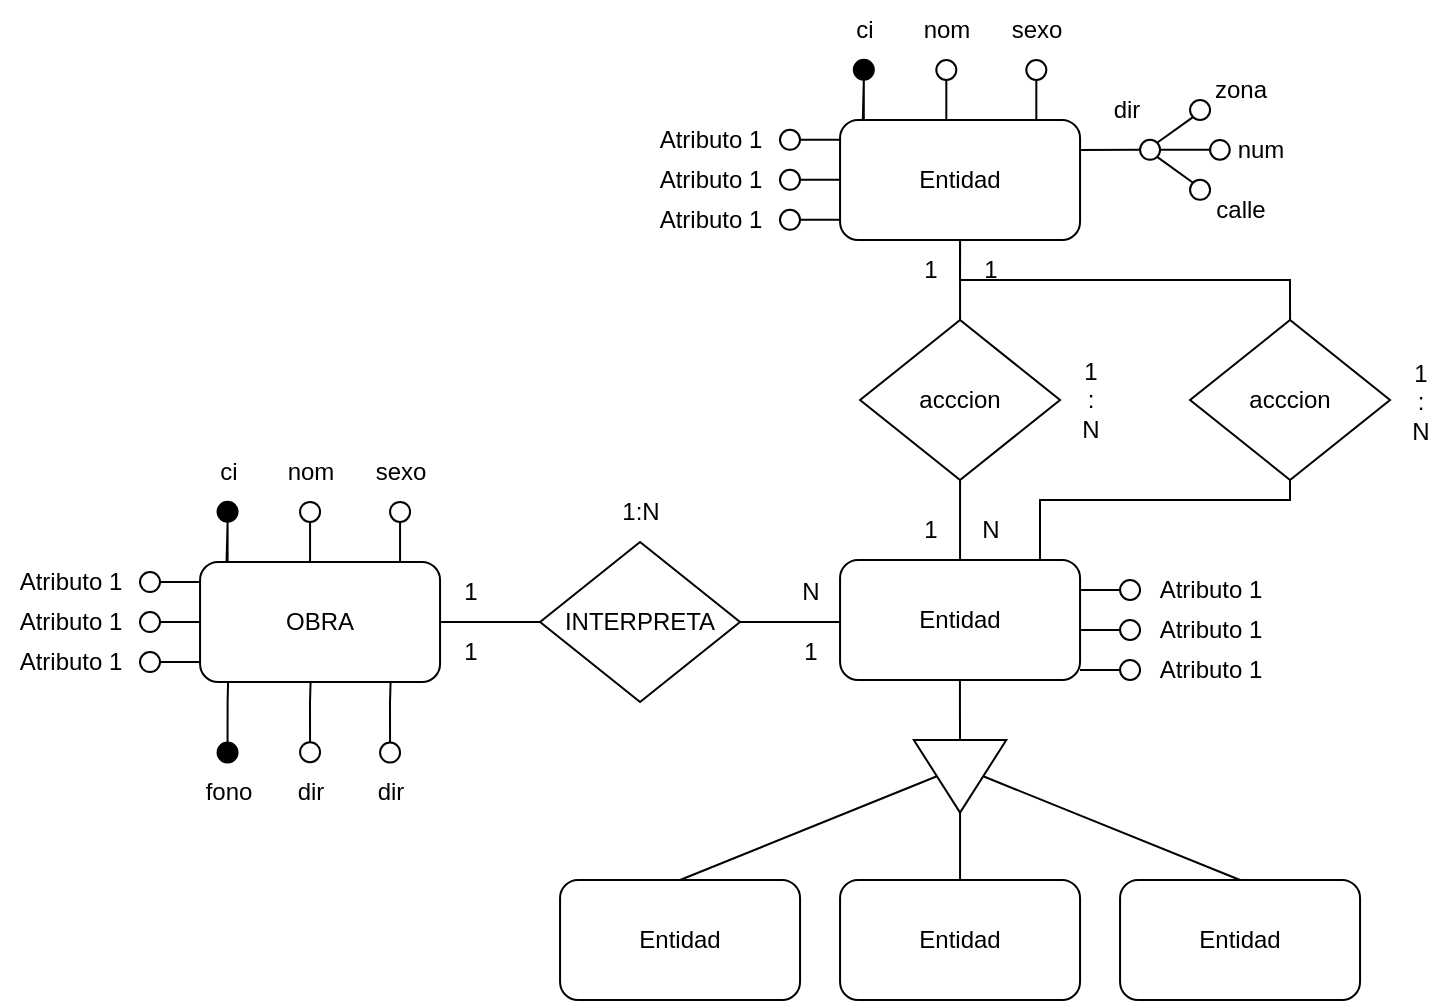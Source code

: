 <mxfile version="21.8.0" type="github">
  <diagram name="Página-1" id="B5NJaonIXELUmMKWr7Mn">
    <mxGraphModel dx="-146" dy="441" grid="1" gridSize="10" guides="1" tooltips="1" connect="1" arrows="1" fold="1" page="1" pageScale="1" pageWidth="827" pageHeight="1169" math="0" shadow="0">
      <root>
        <mxCell id="0" />
        <mxCell id="1" parent="0" />
        <mxCell id="d93nLEjzlvYThUMzYJFW-2" style="edgeStyle=orthogonalEdgeStyle;rounded=0;orthogonalLoop=1;jettySize=auto;html=1;entryX=0.5;entryY=0;entryDx=0;entryDy=0;endArrow=none;endFill=0;" edge="1" parent="1" source="d93nLEjzlvYThUMzYJFW-3" target="d93nLEjzlvYThUMzYJFW-6">
          <mxGeometry relative="1" as="geometry" />
        </mxCell>
        <mxCell id="d93nLEjzlvYThUMzYJFW-3" value="acccion" style="rhombus;whiteSpace=wrap;html=1;" vertex="1" parent="1">
          <mxGeometry x="1310.03" y="200.0" width="100" height="80" as="geometry" />
        </mxCell>
        <mxCell id="d93nLEjzlvYThUMzYJFW-4" style="edgeStyle=orthogonalEdgeStyle;rounded=0;orthogonalLoop=1;jettySize=auto;html=1;entryX=0.5;entryY=0;entryDx=0;entryDy=0;endArrow=none;endFill=0;" edge="1" parent="1" source="d93nLEjzlvYThUMzYJFW-5" target="d93nLEjzlvYThUMzYJFW-3">
          <mxGeometry relative="1" as="geometry" />
        </mxCell>
        <mxCell id="d93nLEjzlvYThUMzYJFW-5" value="Entidad" style="rounded=1;whiteSpace=wrap;html=1;" vertex="1" parent="1">
          <mxGeometry x="1300.03" y="100.0" width="120" height="60" as="geometry" />
        </mxCell>
        <mxCell id="d93nLEjzlvYThUMzYJFW-6" value="Entidad" style="rounded=1;whiteSpace=wrap;html=1;" vertex="1" parent="1">
          <mxGeometry x="1300.03" y="320.0" width="120" height="60" as="geometry" />
        </mxCell>
        <mxCell id="d93nLEjzlvYThUMzYJFW-7" value="&lt;div&gt;1&lt;/div&gt;&lt;div&gt;:&lt;/div&gt;&lt;div&gt;N&lt;/div&gt;" style="text;html=1;align=center;verticalAlign=middle;resizable=0;points=[];autosize=1;strokeColor=none;fillColor=none;" vertex="1" parent="1">
          <mxGeometry x="1410.03" y="210.0" width="30" height="60" as="geometry" />
        </mxCell>
        <mxCell id="d93nLEjzlvYThUMzYJFW-8" value="1" style="text;html=1;align=center;verticalAlign=middle;resizable=0;points=[];autosize=1;strokeColor=none;fillColor=none;" vertex="1" parent="1">
          <mxGeometry x="1360.03" y="160.0" width="30" height="30" as="geometry" />
        </mxCell>
        <mxCell id="d93nLEjzlvYThUMzYJFW-9" value="1" style="text;html=1;align=center;verticalAlign=middle;resizable=0;points=[];autosize=1;strokeColor=none;fillColor=none;" vertex="1" parent="1">
          <mxGeometry x="1330.03" y="160.0" width="30" height="30" as="geometry" />
        </mxCell>
        <mxCell id="d93nLEjzlvYThUMzYJFW-10" value="N" style="text;html=1;align=center;verticalAlign=middle;resizable=0;points=[];autosize=1;strokeColor=none;fillColor=none;" vertex="1" parent="1">
          <mxGeometry x="1360.03" y="290.0" width="30" height="30" as="geometry" />
        </mxCell>
        <mxCell id="d93nLEjzlvYThUMzYJFW-11" value="1" style="text;html=1;align=center;verticalAlign=middle;resizable=0;points=[];autosize=1;strokeColor=none;fillColor=none;" vertex="1" parent="1">
          <mxGeometry x="1330.03" y="290.0" width="30" height="30" as="geometry" />
        </mxCell>
        <mxCell id="d93nLEjzlvYThUMzYJFW-12" style="edgeStyle=orthogonalEdgeStyle;rounded=0;orthogonalLoop=1;jettySize=auto;html=1;entryX=0.1;entryY=-0.032;entryDx=0;entryDy=0;entryPerimeter=0;endArrow=none;endFill=0;" edge="1" parent="1" source="d93nLEjzlvYThUMzYJFW-13">
          <mxGeometry relative="1" as="geometry">
            <mxPoint x="1311.41" y="100.0" as="targetPoint" />
          </mxGeometry>
        </mxCell>
        <mxCell id="d93nLEjzlvYThUMzYJFW-13" value="" style="ellipse;whiteSpace=wrap;html=1;aspect=fixed;fillColor=#000;" vertex="1" parent="1">
          <mxGeometry x="1306.91" y="69.92" width="10" height="10" as="geometry" />
        </mxCell>
        <mxCell id="d93nLEjzlvYThUMzYJFW-14" value="ci" style="text;html=1;align=center;verticalAlign=middle;resizable=0;points=[];autosize=1;strokeColor=none;fillColor=none;" vertex="1" parent="1">
          <mxGeometry x="1296.91" y="40.0" width="30" height="30" as="geometry" />
        </mxCell>
        <mxCell id="d93nLEjzlvYThUMzYJFW-15" style="edgeStyle=orthogonalEdgeStyle;rounded=0;orthogonalLoop=1;jettySize=auto;html=1;exitX=0.5;exitY=1;exitDx=0;exitDy=0;entryX=0.5;entryY=0;entryDx=0;entryDy=0;endArrow=none;endFill=0;" edge="1" parent="1" source="d93nLEjzlvYThUMzYJFW-16">
          <mxGeometry relative="1" as="geometry">
            <mxPoint x="1353.16" y="100.0" as="targetPoint" />
          </mxGeometry>
        </mxCell>
        <mxCell id="d93nLEjzlvYThUMzYJFW-16" value="" style="ellipse;whiteSpace=wrap;html=1;aspect=fixed;" vertex="1" parent="1">
          <mxGeometry x="1348.16" y="70.0" width="10" height="10" as="geometry" />
        </mxCell>
        <mxCell id="d93nLEjzlvYThUMzYJFW-17" value="nom" style="text;html=1;align=center;verticalAlign=middle;resizable=0;points=[];autosize=1;strokeColor=none;fillColor=none;" vertex="1" parent="1">
          <mxGeometry x="1328.16" y="40.0" width="50" height="30" as="geometry" />
        </mxCell>
        <mxCell id="d93nLEjzlvYThUMzYJFW-18" style="edgeStyle=orthogonalEdgeStyle;rounded=0;orthogonalLoop=1;jettySize=auto;html=1;exitX=0.5;exitY=1;exitDx=0;exitDy=0;entryX=0.874;entryY=0;entryDx=0;entryDy=0;entryPerimeter=0;endArrow=none;endFill=0;" edge="1" parent="1" source="d93nLEjzlvYThUMzYJFW-19">
          <mxGeometry relative="1" as="geometry">
            <mxPoint x="1398.16" y="100.0" as="targetPoint" />
          </mxGeometry>
        </mxCell>
        <mxCell id="d93nLEjzlvYThUMzYJFW-19" value="" style="ellipse;whiteSpace=wrap;html=1;aspect=fixed;" vertex="1" parent="1">
          <mxGeometry x="1393.16" y="70.0" width="10" height="10" as="geometry" />
        </mxCell>
        <mxCell id="d93nLEjzlvYThUMzYJFW-20" value="sexo" style="text;html=1;align=center;verticalAlign=middle;resizable=0;points=[];autosize=1;strokeColor=none;fillColor=none;" vertex="1" parent="1">
          <mxGeometry x="1373.16" y="40.0" width="50" height="30" as="geometry" />
        </mxCell>
        <mxCell id="d93nLEjzlvYThUMzYJFW-21" style="rounded=0;orthogonalLoop=1;jettySize=auto;html=1;entryX=1;entryY=0.25;entryDx=0;entryDy=0;endArrow=none;endFill=0;" edge="1" parent="1" source="d93nLEjzlvYThUMzYJFW-24" target="d93nLEjzlvYThUMzYJFW-5">
          <mxGeometry relative="1" as="geometry" />
        </mxCell>
        <mxCell id="d93nLEjzlvYThUMzYJFW-22" style="rounded=0;orthogonalLoop=1;jettySize=auto;html=1;exitX=1;exitY=0;exitDx=0;exitDy=0;entryX=0;entryY=1;entryDx=0;entryDy=0;endArrow=none;endFill=0;" edge="1" parent="1" source="d93nLEjzlvYThUMzYJFW-24" target="d93nLEjzlvYThUMzYJFW-28">
          <mxGeometry relative="1" as="geometry" />
        </mxCell>
        <mxCell id="d93nLEjzlvYThUMzYJFW-23" style="rounded=0;orthogonalLoop=1;jettySize=auto;html=1;exitX=1;exitY=1;exitDx=0;exitDy=0;entryX=0;entryY=0;entryDx=0;entryDy=0;endArrow=none;endFill=0;" edge="1" parent="1" source="d93nLEjzlvYThUMzYJFW-24" target="d93nLEjzlvYThUMzYJFW-29">
          <mxGeometry relative="1" as="geometry" />
        </mxCell>
        <mxCell id="d93nLEjzlvYThUMzYJFW-24" value="" style="ellipse;whiteSpace=wrap;html=1;aspect=fixed;" vertex="1" parent="1">
          <mxGeometry x="1450.03" y="109.92" width="10" height="10" as="geometry" />
        </mxCell>
        <mxCell id="d93nLEjzlvYThUMzYJFW-25" value="dir" style="text;html=1;align=center;verticalAlign=middle;resizable=0;points=[];autosize=1;strokeColor=none;fillColor=none;" vertex="1" parent="1">
          <mxGeometry x="1423.16" y="80.0" width="40" height="30" as="geometry" />
        </mxCell>
        <mxCell id="d93nLEjzlvYThUMzYJFW-26" style="rounded=0;orthogonalLoop=1;jettySize=auto;html=1;exitX=0;exitY=0.5;exitDx=0;exitDy=0;entryX=1;entryY=0.5;entryDx=0;entryDy=0;endArrow=none;endFill=0;" edge="1" parent="1" source="d93nLEjzlvYThUMzYJFW-27" target="d93nLEjzlvYThUMzYJFW-24">
          <mxGeometry relative="1" as="geometry" />
        </mxCell>
        <mxCell id="d93nLEjzlvYThUMzYJFW-27" value="" style="ellipse;whiteSpace=wrap;html=1;aspect=fixed;" vertex="1" parent="1">
          <mxGeometry x="1485.03" y="110.0" width="9.84" height="9.84" as="geometry" />
        </mxCell>
        <mxCell id="d93nLEjzlvYThUMzYJFW-28" value="" style="ellipse;whiteSpace=wrap;html=1;aspect=fixed;" vertex="1" parent="1">
          <mxGeometry x="1475.03" y="90.0" width="10" height="10" as="geometry" />
        </mxCell>
        <mxCell id="d93nLEjzlvYThUMzYJFW-29" value="" style="ellipse;whiteSpace=wrap;html=1;aspect=fixed;" vertex="1" parent="1">
          <mxGeometry x="1475.03" y="129.92" width="10" height="10" as="geometry" />
        </mxCell>
        <mxCell id="d93nLEjzlvYThUMzYJFW-30" value="num" style="text;html=1;align=center;verticalAlign=middle;resizable=0;points=[];autosize=1;strokeColor=none;fillColor=none;" vertex="1" parent="1">
          <mxGeometry x="1485.03" y="99.92" width="50" height="30" as="geometry" />
        </mxCell>
        <mxCell id="d93nLEjzlvYThUMzYJFW-31" value="zona" style="text;html=1;align=center;verticalAlign=middle;resizable=0;points=[];autosize=1;strokeColor=none;fillColor=none;" vertex="1" parent="1">
          <mxGeometry x="1475.03" y="70.0" width="50" height="30" as="geometry" />
        </mxCell>
        <mxCell id="d93nLEjzlvYThUMzYJFW-32" value="calle" style="text;html=1;align=center;verticalAlign=middle;resizable=0;points=[];autosize=1;strokeColor=none;fillColor=none;" vertex="1" parent="1">
          <mxGeometry x="1475.03" y="130.0" width="50" height="30" as="geometry" />
        </mxCell>
        <mxCell id="d93nLEjzlvYThUMzYJFW-48" value="" style="ellipse;whiteSpace=wrap;html=1;aspect=fixed;" vertex="1" parent="1">
          <mxGeometry x="1270" y="104.92" width="10" height="10" as="geometry" />
        </mxCell>
        <mxCell id="d93nLEjzlvYThUMzYJFW-49" style="edgeStyle=orthogonalEdgeStyle;rounded=0;orthogonalLoop=1;jettySize=auto;html=1;entryX=-0.008;entryY=0.419;entryDx=0;entryDy=0;entryPerimeter=0;endArrow=none;endFill=0;" edge="1" parent="1" source="d93nLEjzlvYThUMzYJFW-50">
          <mxGeometry relative="1" as="geometry">
            <mxPoint x="1299" y="129.92" as="targetPoint" />
          </mxGeometry>
        </mxCell>
        <mxCell id="d93nLEjzlvYThUMzYJFW-50" value="" style="ellipse;whiteSpace=wrap;html=1;aspect=fixed;" vertex="1" parent="1">
          <mxGeometry x="1270" y="124.92" width="10" height="10" as="geometry" />
        </mxCell>
        <mxCell id="d93nLEjzlvYThUMzYJFW-51" style="edgeStyle=orthogonalEdgeStyle;rounded=0;orthogonalLoop=1;jettySize=auto;html=1;entryX=0;entryY=0.75;entryDx=0;entryDy=0;endArrow=none;endFill=0;" edge="1" parent="1" source="d93nLEjzlvYThUMzYJFW-52">
          <mxGeometry relative="1" as="geometry">
            <mxPoint x="1300" y="149.92" as="targetPoint" />
          </mxGeometry>
        </mxCell>
        <mxCell id="d93nLEjzlvYThUMzYJFW-52" value="" style="ellipse;whiteSpace=wrap;html=1;aspect=fixed;" vertex="1" parent="1">
          <mxGeometry x="1270" y="144.92" width="10" height="10" as="geometry" />
        </mxCell>
        <mxCell id="d93nLEjzlvYThUMzYJFW-53" value="Atributo 1" style="text;html=1;align=center;verticalAlign=middle;resizable=0;points=[];autosize=1;strokeColor=none;fillColor=none;" vertex="1" parent="1">
          <mxGeometry x="1200" y="94.92" width="70" height="30" as="geometry" />
        </mxCell>
        <mxCell id="d93nLEjzlvYThUMzYJFW-54" value="Atributo 1" style="text;html=1;align=center;verticalAlign=middle;resizable=0;points=[];autosize=1;strokeColor=none;fillColor=none;" vertex="1" parent="1">
          <mxGeometry x="1200" y="114.92" width="70" height="30" as="geometry" />
        </mxCell>
        <mxCell id="d93nLEjzlvYThUMzYJFW-55" value="Atributo 1" style="text;html=1;align=center;verticalAlign=middle;resizable=0;points=[];autosize=1;strokeColor=none;fillColor=none;" vertex="1" parent="1">
          <mxGeometry x="1200" y="134.92" width="70" height="30" as="geometry" />
        </mxCell>
        <mxCell id="d93nLEjzlvYThUMzYJFW-56" style="edgeStyle=orthogonalEdgeStyle;rounded=0;orthogonalLoop=1;jettySize=auto;html=1;exitX=0;exitY=0.5;exitDx=0;exitDy=0;entryX=1;entryY=0.085;entryDx=0;entryDy=0;entryPerimeter=0;endArrow=none;endFill=0;" edge="1" parent="1">
          <mxGeometry relative="1" as="geometry">
            <mxPoint x="1300" y="109.92" as="sourcePoint" />
            <mxPoint x="1280" y="109.92" as="targetPoint" />
          </mxGeometry>
        </mxCell>
        <mxCell id="d93nLEjzlvYThUMzYJFW-66" style="edgeStyle=orthogonalEdgeStyle;rounded=0;orthogonalLoop=1;jettySize=auto;html=1;exitX=0;exitY=0.5;exitDx=0;exitDy=0;entryX=1;entryY=0.085;entryDx=0;entryDy=0;entryPerimeter=0;endArrow=none;endFill=0;" edge="1" parent="1" source="d93nLEjzlvYThUMzYJFW-67">
          <mxGeometry relative="1" as="geometry">
            <mxPoint x="1420.03" y="335.0" as="targetPoint" />
          </mxGeometry>
        </mxCell>
        <mxCell id="d93nLEjzlvYThUMzYJFW-67" value="" style="ellipse;whiteSpace=wrap;html=1;aspect=fixed;" vertex="1" parent="1">
          <mxGeometry x="1440.03" y="330.0" width="10" height="10" as="geometry" />
        </mxCell>
        <mxCell id="d93nLEjzlvYThUMzYJFW-68" value="Atributo 1" style="text;html=1;align=center;verticalAlign=middle;resizable=0;points=[];autosize=1;strokeColor=none;fillColor=none;" vertex="1" parent="1">
          <mxGeometry x="1450.03" y="320.0" width="70" height="30" as="geometry" />
        </mxCell>
        <mxCell id="d93nLEjzlvYThUMzYJFW-69" style="edgeStyle=orthogonalEdgeStyle;rounded=0;orthogonalLoop=1;jettySize=auto;html=1;entryX=1.003;entryY=0.421;entryDx=0;entryDy=0;entryPerimeter=0;endArrow=none;endFill=0;" edge="1" parent="1" source="d93nLEjzlvYThUMzYJFW-70">
          <mxGeometry relative="1" as="geometry">
            <mxPoint x="1420.03" y="355" as="targetPoint" />
          </mxGeometry>
        </mxCell>
        <mxCell id="d93nLEjzlvYThUMzYJFW-70" value="" style="ellipse;whiteSpace=wrap;html=1;aspect=fixed;" vertex="1" parent="1">
          <mxGeometry x="1440.03" y="350.0" width="10" height="10" as="geometry" />
        </mxCell>
        <mxCell id="d93nLEjzlvYThUMzYJFW-71" style="edgeStyle=orthogonalEdgeStyle;rounded=0;orthogonalLoop=1;jettySize=auto;html=1;entryX=1;entryY=0.75;entryDx=0;entryDy=0;endArrow=none;endFill=0;" edge="1" parent="1" source="d93nLEjzlvYThUMzYJFW-72">
          <mxGeometry relative="1" as="geometry">
            <mxPoint x="1420.03" y="375" as="targetPoint" />
          </mxGeometry>
        </mxCell>
        <mxCell id="d93nLEjzlvYThUMzYJFW-72" value="" style="ellipse;whiteSpace=wrap;html=1;aspect=fixed;" vertex="1" parent="1">
          <mxGeometry x="1440.03" y="370" width="10" height="10" as="geometry" />
        </mxCell>
        <mxCell id="d93nLEjzlvYThUMzYJFW-73" value="Atributo 1" style="text;html=1;align=center;verticalAlign=middle;resizable=0;points=[];autosize=1;strokeColor=none;fillColor=none;" vertex="1" parent="1">
          <mxGeometry x="1450.03" y="340.0" width="70" height="30" as="geometry" />
        </mxCell>
        <mxCell id="d93nLEjzlvYThUMzYJFW-74" value="Atributo 1" style="text;html=1;align=center;verticalAlign=middle;resizable=0;points=[];autosize=1;strokeColor=none;fillColor=none;" vertex="1" parent="1">
          <mxGeometry x="1450.03" y="360" width="70" height="30" as="geometry" />
        </mxCell>
        <mxCell id="d93nLEjzlvYThUMzYJFW-75" style="rounded=0;orthogonalLoop=1;jettySize=auto;html=1;exitX=0.5;exitY=1;exitDx=0;exitDy=0;endArrow=none;endFill=0;" edge="1" parent="1" target="d93nLEjzlvYThUMzYJFW-79">
          <mxGeometry relative="1" as="geometry">
            <mxPoint x="1359.96" y="380" as="sourcePoint" />
          </mxGeometry>
        </mxCell>
        <mxCell id="d93nLEjzlvYThUMzYJFW-76" style="rounded=0;orthogonalLoop=1;jettySize=auto;html=1;entryX=0.5;entryY=0;entryDx=0;entryDy=0;exitX=0.5;exitY=0;exitDx=0;exitDy=0;endArrow=none;endFill=0;" edge="1" parent="1" source="d93nLEjzlvYThUMzYJFW-79" target="d93nLEjzlvYThUMzYJFW-81">
          <mxGeometry relative="1" as="geometry" />
        </mxCell>
        <mxCell id="d93nLEjzlvYThUMzYJFW-77" style="rounded=0;orthogonalLoop=1;jettySize=auto;html=1;exitX=0.5;exitY=1;exitDx=0;exitDy=0;entryX=0.5;entryY=0;entryDx=0;entryDy=0;endArrow=none;endFill=0;" edge="1" parent="1" source="d93nLEjzlvYThUMzYJFW-79" target="d93nLEjzlvYThUMzYJFW-80">
          <mxGeometry relative="1" as="geometry" />
        </mxCell>
        <mxCell id="d93nLEjzlvYThUMzYJFW-78" style="edgeStyle=orthogonalEdgeStyle;rounded=0;orthogonalLoop=1;jettySize=auto;html=1;exitX=1;exitY=0.5;exitDx=0;exitDy=0;entryX=0.5;entryY=0;entryDx=0;entryDy=0;endArrow=none;endFill=0;" edge="1" parent="1" source="d93nLEjzlvYThUMzYJFW-79" target="d93nLEjzlvYThUMzYJFW-82">
          <mxGeometry relative="1" as="geometry" />
        </mxCell>
        <mxCell id="d93nLEjzlvYThUMzYJFW-79" value="" style="triangle;whiteSpace=wrap;html=1;rotation=90;" vertex="1" parent="1">
          <mxGeometry x="1341.91" y="405.01" width="36.25" height="46.25" as="geometry" />
        </mxCell>
        <mxCell id="d93nLEjzlvYThUMzYJFW-80" value="Entidad" style="rounded=1;whiteSpace=wrap;html=1;" vertex="1" parent="1">
          <mxGeometry x="1160.03" y="480" width="120" height="60" as="geometry" />
        </mxCell>
        <mxCell id="d93nLEjzlvYThUMzYJFW-81" value="Entidad" style="rounded=1;whiteSpace=wrap;html=1;" vertex="1" parent="1">
          <mxGeometry x="1440.03" y="480" width="120" height="60" as="geometry" />
        </mxCell>
        <mxCell id="d93nLEjzlvYThUMzYJFW-82" value="Entidad" style="rounded=1;whiteSpace=wrap;html=1;" vertex="1" parent="1">
          <mxGeometry x="1300.03" y="480" width="120" height="60" as="geometry" />
        </mxCell>
        <mxCell id="d93nLEjzlvYThUMzYJFW-83" value="INTERPRETA" style="rhombus;whiteSpace=wrap;html=1;" vertex="1" parent="1">
          <mxGeometry x="1150.03" y="311.02" width="100" height="80" as="geometry" />
        </mxCell>
        <mxCell id="d93nLEjzlvYThUMzYJFW-84" style="edgeStyle=none;rounded=0;orthogonalLoop=1;jettySize=auto;html=1;exitX=1;exitY=0.5;exitDx=0;exitDy=0;entryX=0;entryY=0.5;entryDx=0;entryDy=0;endArrow=none;endFill=0;" edge="1" parent="1" source="d93nLEjzlvYThUMzYJFW-85" target="d93nLEjzlvYThUMzYJFW-83">
          <mxGeometry relative="1" as="geometry" />
        </mxCell>
        <mxCell id="d93nLEjzlvYThUMzYJFW-85" value="OBRA" style="rounded=1;whiteSpace=wrap;html=1;" vertex="1" parent="1">
          <mxGeometry x="980.03" y="321.02" width="120" height="60" as="geometry" />
        </mxCell>
        <mxCell id="d93nLEjzlvYThUMzYJFW-86" style="edgeStyle=none;rounded=0;orthogonalLoop=1;jettySize=auto;html=1;exitX=0;exitY=0.5;exitDx=0;exitDy=0;entryX=1;entryY=0.5;entryDx=0;entryDy=0;endArrow=none;endFill=0;" edge="1" parent="1" target="d93nLEjzlvYThUMzYJFW-83">
          <mxGeometry relative="1" as="geometry">
            <mxPoint x="1299.83" y="350.94" as="sourcePoint" />
          </mxGeometry>
        </mxCell>
        <mxCell id="d93nLEjzlvYThUMzYJFW-87" value="1:N" style="text;html=1;align=center;verticalAlign=middle;resizable=0;points=[];autosize=1;strokeColor=none;fillColor=none;" vertex="1" parent="1">
          <mxGeometry x="1180.03" y="281.02" width="40" height="30" as="geometry" />
        </mxCell>
        <mxCell id="d93nLEjzlvYThUMzYJFW-88" value="1" style="text;html=1;align=center;verticalAlign=middle;resizable=0;points=[];autosize=1;strokeColor=none;fillColor=none;" vertex="1" parent="1">
          <mxGeometry x="1100.03" y="321.02" width="30" height="30" as="geometry" />
        </mxCell>
        <mxCell id="d93nLEjzlvYThUMzYJFW-89" value="1" style="text;html=1;align=center;verticalAlign=middle;resizable=0;points=[];autosize=1;strokeColor=none;fillColor=none;" vertex="1" parent="1">
          <mxGeometry x="1100.03" y="351.02" width="30" height="30" as="geometry" />
        </mxCell>
        <mxCell id="d93nLEjzlvYThUMzYJFW-90" value="N" style="text;html=1;align=center;verticalAlign=middle;resizable=0;points=[];autosize=1;strokeColor=none;fillColor=none;" vertex="1" parent="1">
          <mxGeometry x="1270.03" y="321.02" width="30" height="30" as="geometry" />
        </mxCell>
        <mxCell id="d93nLEjzlvYThUMzYJFW-91" value="1" style="text;html=1;align=center;verticalAlign=middle;resizable=0;points=[];autosize=1;strokeColor=none;fillColor=none;" vertex="1" parent="1">
          <mxGeometry x="1270.03" y="351.02" width="30" height="30" as="geometry" />
        </mxCell>
        <mxCell id="d93nLEjzlvYThUMzYJFW-92" style="edgeStyle=orthogonalEdgeStyle;rounded=0;orthogonalLoop=1;jettySize=auto;html=1;entryX=0.1;entryY=-0.032;entryDx=0;entryDy=0;entryPerimeter=0;endArrow=none;endFill=0;" edge="1" parent="1" source="d93nLEjzlvYThUMzYJFW-93">
          <mxGeometry relative="1" as="geometry">
            <mxPoint x="993.28" y="320.94" as="targetPoint" />
          </mxGeometry>
        </mxCell>
        <mxCell id="d93nLEjzlvYThUMzYJFW-93" value="" style="ellipse;whiteSpace=wrap;html=1;aspect=fixed;fillColor=#000;" vertex="1" parent="1">
          <mxGeometry x="988.78" y="290.86" width="10" height="10" as="geometry" />
        </mxCell>
        <mxCell id="d93nLEjzlvYThUMzYJFW-94" value="ci" style="text;html=1;align=center;verticalAlign=middle;resizable=0;points=[];autosize=1;strokeColor=none;fillColor=none;" vertex="1" parent="1">
          <mxGeometry x="978.78" y="260.94" width="30" height="30" as="geometry" />
        </mxCell>
        <mxCell id="d93nLEjzlvYThUMzYJFW-95" style="edgeStyle=orthogonalEdgeStyle;rounded=0;orthogonalLoop=1;jettySize=auto;html=1;exitX=0.5;exitY=1;exitDx=0;exitDy=0;entryX=0.5;entryY=0;entryDx=0;entryDy=0;endArrow=none;endFill=0;" edge="1" parent="1" source="d93nLEjzlvYThUMzYJFW-96">
          <mxGeometry relative="1" as="geometry">
            <mxPoint x="1035.03" y="320.94" as="targetPoint" />
          </mxGeometry>
        </mxCell>
        <mxCell id="d93nLEjzlvYThUMzYJFW-96" value="" style="ellipse;whiteSpace=wrap;html=1;aspect=fixed;" vertex="1" parent="1">
          <mxGeometry x="1030.03" y="290.94" width="10" height="10" as="geometry" />
        </mxCell>
        <mxCell id="d93nLEjzlvYThUMzYJFW-97" value="nom" style="text;html=1;align=center;verticalAlign=middle;resizable=0;points=[];autosize=1;strokeColor=none;fillColor=none;" vertex="1" parent="1">
          <mxGeometry x="1010.03" y="260.94" width="50" height="30" as="geometry" />
        </mxCell>
        <mxCell id="d93nLEjzlvYThUMzYJFW-98" style="edgeStyle=orthogonalEdgeStyle;rounded=0;orthogonalLoop=1;jettySize=auto;html=1;exitX=0.5;exitY=1;exitDx=0;exitDy=0;entryX=0.874;entryY=0;entryDx=0;entryDy=0;entryPerimeter=0;endArrow=none;endFill=0;" edge="1" parent="1" source="d93nLEjzlvYThUMzYJFW-99">
          <mxGeometry relative="1" as="geometry">
            <mxPoint x="1080.03" y="320.94" as="targetPoint" />
          </mxGeometry>
        </mxCell>
        <mxCell id="d93nLEjzlvYThUMzYJFW-99" value="" style="ellipse;whiteSpace=wrap;html=1;aspect=fixed;" vertex="1" parent="1">
          <mxGeometry x="1075.03" y="290.94" width="10" height="10" as="geometry" />
        </mxCell>
        <mxCell id="d93nLEjzlvYThUMzYJFW-100" value="sexo" style="text;html=1;align=center;verticalAlign=middle;resizable=0;points=[];autosize=1;strokeColor=none;fillColor=none;" vertex="1" parent="1">
          <mxGeometry x="1055.03" y="260.94" width="50" height="30" as="geometry" />
        </mxCell>
        <mxCell id="d93nLEjzlvYThUMzYJFW-101" style="edgeStyle=orthogonalEdgeStyle;rounded=0;orthogonalLoop=1;jettySize=auto;html=1;entryX=0.083;entryY=1;entryDx=0;entryDy=0;entryPerimeter=0;endArrow=none;endFill=0;" edge="1" parent="1" source="d93nLEjzlvYThUMzYJFW-102">
          <mxGeometry relative="1" as="geometry">
            <mxPoint x="994.03" y="381.26" as="targetPoint" />
          </mxGeometry>
        </mxCell>
        <mxCell id="d93nLEjzlvYThUMzYJFW-102" value="" style="ellipse;whiteSpace=wrap;html=1;aspect=fixed;fillColor=#000;" vertex="1" parent="1">
          <mxGeometry x="988.78" y="411.26" width="10" height="10" as="geometry" />
        </mxCell>
        <mxCell id="d93nLEjzlvYThUMzYJFW-103" value="fono" style="text;html=1;align=center;verticalAlign=middle;resizable=0;points=[];autosize=1;strokeColor=none;fillColor=none;" vertex="1" parent="1">
          <mxGeometry x="968.78" y="421.26" width="50" height="30" as="geometry" />
        </mxCell>
        <mxCell id="d93nLEjzlvYThUMzYJFW-104" value="" style="ellipse;whiteSpace=wrap;html=1;aspect=fixed;" vertex="1" parent="1">
          <mxGeometry x="950.0" y="326.02" width="10" height="10" as="geometry" />
        </mxCell>
        <mxCell id="d93nLEjzlvYThUMzYJFW-105" style="edgeStyle=orthogonalEdgeStyle;rounded=0;orthogonalLoop=1;jettySize=auto;html=1;entryX=-0.008;entryY=0.419;entryDx=0;entryDy=0;entryPerimeter=0;endArrow=none;endFill=0;" edge="1" parent="1" source="d93nLEjzlvYThUMzYJFW-106">
          <mxGeometry relative="1" as="geometry">
            <mxPoint x="979.0" y="351.02" as="targetPoint" />
          </mxGeometry>
        </mxCell>
        <mxCell id="d93nLEjzlvYThUMzYJFW-106" value="" style="ellipse;whiteSpace=wrap;html=1;aspect=fixed;" vertex="1" parent="1">
          <mxGeometry x="950.0" y="346.02" width="10" height="10" as="geometry" />
        </mxCell>
        <mxCell id="d93nLEjzlvYThUMzYJFW-107" style="edgeStyle=orthogonalEdgeStyle;rounded=0;orthogonalLoop=1;jettySize=auto;html=1;entryX=0;entryY=0.75;entryDx=0;entryDy=0;endArrow=none;endFill=0;" edge="1" parent="1" source="d93nLEjzlvYThUMzYJFW-108">
          <mxGeometry relative="1" as="geometry">
            <mxPoint x="980.0" y="371.02" as="targetPoint" />
          </mxGeometry>
        </mxCell>
        <mxCell id="d93nLEjzlvYThUMzYJFW-108" value="" style="ellipse;whiteSpace=wrap;html=1;aspect=fixed;" vertex="1" parent="1">
          <mxGeometry x="950.0" y="366.02" width="10" height="10" as="geometry" />
        </mxCell>
        <mxCell id="d93nLEjzlvYThUMzYJFW-109" value="Atributo 1" style="text;html=1;align=center;verticalAlign=middle;resizable=0;points=[];autosize=1;strokeColor=none;fillColor=none;" vertex="1" parent="1">
          <mxGeometry x="880.0" y="316.02" width="70" height="30" as="geometry" />
        </mxCell>
        <mxCell id="d93nLEjzlvYThUMzYJFW-110" value="Atributo 1" style="text;html=1;align=center;verticalAlign=middle;resizable=0;points=[];autosize=1;strokeColor=none;fillColor=none;" vertex="1" parent="1">
          <mxGeometry x="880.0" y="336.02" width="70" height="30" as="geometry" />
        </mxCell>
        <mxCell id="d93nLEjzlvYThUMzYJFW-111" value="Atributo 1" style="text;html=1;align=center;verticalAlign=middle;resizable=0;points=[];autosize=1;strokeColor=none;fillColor=none;" vertex="1" parent="1">
          <mxGeometry x="880.0" y="356.02" width="70" height="30" as="geometry" />
        </mxCell>
        <mxCell id="d93nLEjzlvYThUMzYJFW-112" style="edgeStyle=orthogonalEdgeStyle;rounded=0;orthogonalLoop=1;jettySize=auto;html=1;exitX=0;exitY=0.5;exitDx=0;exitDy=0;entryX=1;entryY=0.085;entryDx=0;entryDy=0;entryPerimeter=0;endArrow=none;endFill=0;" edge="1" parent="1">
          <mxGeometry relative="1" as="geometry">
            <mxPoint x="980.0" y="331.02" as="sourcePoint" />
            <mxPoint x="960.0" y="331.02" as="targetPoint" />
          </mxGeometry>
        </mxCell>
        <mxCell id="d93nLEjzlvYThUMzYJFW-113" style="edgeStyle=orthogonalEdgeStyle;rounded=0;orthogonalLoop=1;jettySize=auto;html=1;entryX=0.5;entryY=1;entryDx=0;entryDy=0;endArrow=none;endFill=0;" edge="1" parent="1" source="d93nLEjzlvYThUMzYJFW-114">
          <mxGeometry relative="1" as="geometry">
            <mxPoint x="1075.29" y="381.18" as="targetPoint" />
          </mxGeometry>
        </mxCell>
        <mxCell id="d93nLEjzlvYThUMzYJFW-114" value="" style="ellipse;whiteSpace=wrap;html=1;aspect=fixed;" vertex="1" parent="1">
          <mxGeometry x="1070.03" y="411.26" width="10" height="10" as="geometry" />
        </mxCell>
        <mxCell id="d93nLEjzlvYThUMzYJFW-115" value="dir" style="text;html=1;align=center;verticalAlign=middle;resizable=0;points=[];autosize=1;strokeColor=none;fillColor=none;" vertex="1" parent="1">
          <mxGeometry x="1055.03" y="421.26" width="40" height="30" as="geometry" />
        </mxCell>
        <mxCell id="d93nLEjzlvYThUMzYJFW-116" style="edgeStyle=orthogonalEdgeStyle;rounded=0;orthogonalLoop=1;jettySize=auto;html=1;entryX=0.5;entryY=1;entryDx=0;entryDy=0;endArrow=none;endFill=0;" edge="1" parent="1" source="d93nLEjzlvYThUMzYJFW-117">
          <mxGeometry relative="1" as="geometry">
            <mxPoint x="1035.29" y="381.02" as="targetPoint" />
          </mxGeometry>
        </mxCell>
        <mxCell id="d93nLEjzlvYThUMzYJFW-117" value="" style="ellipse;whiteSpace=wrap;html=1;aspect=fixed;" vertex="1" parent="1">
          <mxGeometry x="1030.03" y="411.1" width="10" height="10" as="geometry" />
        </mxCell>
        <mxCell id="d93nLEjzlvYThUMzYJFW-118" value="dir" style="text;html=1;align=center;verticalAlign=middle;resizable=0;points=[];autosize=1;strokeColor=none;fillColor=none;" vertex="1" parent="1">
          <mxGeometry x="1015.03" y="421.1" width="40" height="30" as="geometry" />
        </mxCell>
        <mxCell id="d93nLEjzlvYThUMzYJFW-121" style="edgeStyle=orthogonalEdgeStyle;rounded=0;orthogonalLoop=1;jettySize=auto;html=1;exitX=0.5;exitY=0;exitDx=0;exitDy=0;entryX=0.5;entryY=1;entryDx=0;entryDy=0;endArrow=none;endFill=0;" edge="1" parent="1" source="d93nLEjzlvYThUMzYJFW-119" target="d93nLEjzlvYThUMzYJFW-5">
          <mxGeometry relative="1" as="geometry" />
        </mxCell>
        <mxCell id="d93nLEjzlvYThUMzYJFW-123" style="edgeStyle=orthogonalEdgeStyle;rounded=0;orthogonalLoop=1;jettySize=auto;html=1;endArrow=none;endFill=0;" edge="1" parent="1" source="d93nLEjzlvYThUMzYJFW-119" target="d93nLEjzlvYThUMzYJFW-6">
          <mxGeometry relative="1" as="geometry">
            <Array as="points">
              <mxPoint x="1525" y="290" />
              <mxPoint x="1400" y="290" />
            </Array>
          </mxGeometry>
        </mxCell>
        <mxCell id="d93nLEjzlvYThUMzYJFW-119" value="acccion" style="rhombus;whiteSpace=wrap;html=1;" vertex="1" parent="1">
          <mxGeometry x="1475.03" y="200.0" width="100" height="80" as="geometry" />
        </mxCell>
        <mxCell id="d93nLEjzlvYThUMzYJFW-120" value="&lt;div&gt;1&lt;/div&gt;&lt;div&gt;:&lt;/div&gt;&lt;div&gt;N&lt;/div&gt;" style="text;html=1;align=center;verticalAlign=middle;resizable=0;points=[];autosize=1;strokeColor=none;fillColor=none;" vertex="1" parent="1">
          <mxGeometry x="1575.03" y="211.02" width="30" height="60" as="geometry" />
        </mxCell>
      </root>
    </mxGraphModel>
  </diagram>
</mxfile>
